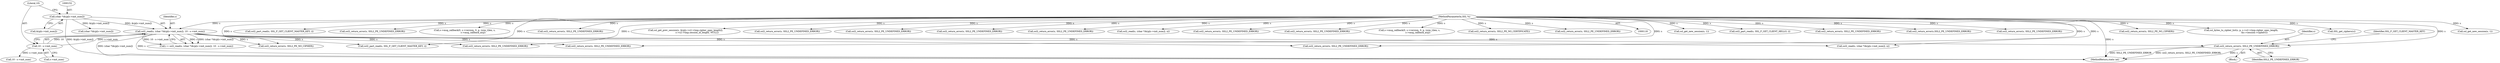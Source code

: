 digraph "0_openssl_86f8fb0e344d62454f8daf3e15236b2b59210756_0@pointer" {
"1000357" [label="(Call,ssl2_return_error(s, SSL2_PE_UNDEFINED_ERROR))"];
"1000149" [label="(Call,ssl2_read(s, (char *)&(p[s->init_num]), 10 - s->init_num))"];
"1000119" [label="(MethodParameterIn,SSL *s)"];
"1000151" [label="(Call,(char *)&(p[s->init_num]))"];
"1000159" [label="(Call,10 - s->init_num)"];
"1000197" [label="(Call,ssl2_return_error(s, SSL2_PE_UNDEFINED_ERROR))"];
"1000972" [label="(Call,ssl_get_new_session(s, 1))"];
"1000903" [label="(Call,ssl2_part_read(s, SSL_F_GET_CLIENT_HELLO, i))"];
"1000151" [label="(Call,(char *)&(p[s->init_num]))"];
"1000738" [label="(Call,ssl2_return_error(s, SSL2_PE_UNDEFINED_ERROR))"];
"1000576" [label="(Call,ssl2_return_error(s,SSL2_PE_UNDEFINED_ERROR))"];
"1000540" [label="(Call,ssl2_return_error(s, SSL2_PE_UNDEFINED_ERROR))"];
"1000270" [label="(Call,ssl2_return_error(s, SSL2_PE_UNDEFINED_ERROR))"];
"1000167" [label="(Call,10 - s->init_num)"];
"1000499" [label="(Call,ssl2_return_error(s, SSL2_PE_NO_CIPHER))"];
"1001067" [label="(Call,ssl_bytes_to_cipher_list(s, p, s->s2->tmp.cipher_spec_length,\n                                      &s->session->ciphers))"];
"1000359" [label="(Identifier,SSL2_PE_UNDEFINED_ERROR)"];
"1000219" [label="(Call,ssl2_return_error(s, SSL2_PE_NO_CIPHER))"];
"1000161" [label="(Call,s->init_num)"];
"1000119" [label="(MethodParameterIn,SSL *s)"];
"1001090" [label="(Call,SSL_get_ciphers(s))"];
"1000309" [label="(Call,ssl2_return_error(s, SSL2_PE_UNDEFINED_ERROR))"];
"1000147" [label="(Call,i = ssl2_read(s, (char *)&(p[s->init_num]), 10 - s->init_num))"];
"1000160" [label="(Literal,10)"];
"1001049" [label="(Call,ssl_get_new_session(s, 1))"];
"1000393" [label="(Call,ssl2_part_read(s, SSL_F_GET_CLIENT_MASTER_KEY, i))"];
"1001023" [label="(Call,ssl2_return_error(s, SSL2_PE_UNDEFINED_ERROR))"];
"1000153" [label="(Call,&(p[s->init_num]))"];
"1000402" [label="(Call,s->msg_callback(0, s->version, 0, p, (size_t)len, s,\n                        s->msg_callback_arg))"];
"1000159" [label="(Call,10 - s->init_num)"];
"1001229" [label="(MethodReturn,static int)"];
"1000950" [label="(Call,ssl2_return_error(s, SSL2_PE_UNDEFINED_ERROR))"];
"1000377" [label="(Call,ssl2_read(s, (char *)&(p[s->init_num]), n))"];
"1000986" [label="(Call,ssl_get_prev_session(s, &(p[s->s2->tmp.cipher_spec_length]),\n                                 s->s2->tmp.session_id_length, NULL))"];
"1000867" [label="(Call,ssl2_return_error(s, SSL2_PE_UNDEFINED_ERROR))"];
"1000149" [label="(Call,ssl2_read(s, (char *)&(p[s->init_num]), 10 - s->init_num))"];
"1000808" [label="(Call,ssl2_return_error(s, SSL2_PE_UNDEFINED_ERROR))"];
"1000976" [label="(Call,ssl2_return_error(s, SSL2_PE_UNDEFINED_ERROR))"];
"1000358" [label="(Identifier,s)"];
"1000357" [label="(Call,ssl2_return_error(s, SSL2_PE_UNDEFINED_ERROR))"];
"1000173" [label="(Call,ssl2_part_read(s, SSL_F_GET_CLIENT_MASTER_KEY, i))"];
"1000361" [label="(Identifier,SSL_F_GET_CLIENT_MASTER_KEY)"];
"1000356" [label="(Block,)"];
"1000150" [label="(Identifier,s)"];
"1000459" [label="(Call,ssl2_return_error(s, SSL2_PE_UNDEFINED_ERROR))"];
"1000887" [label="(Call,ssl2_read(s, (char *)&(p[s->init_num]), n))"];
"1000379" [label="(Call,(char *)&(p[s->init_num]))"];
"1001198" [label="(Call,ssl2_return_error(s, SSL2_PE_UNDEFINED_ERROR))"];
"1001053" [label="(Call,ssl2_return_error(s, SSL2_PE_UNDEFINED_ERROR))"];
"1000912" [label="(Call,s->msg_callback(0, s->version, 0, p, (size_t)len, s,\n                        s->msg_callback_arg))"];
"1001038" [label="(Call,ssl2_return_error(s, SSL2_PE_NO_CERTIFICATE))"];
"1000720" [label="(Call,ssl2_return_error(s, SSL2_PE_UNDEFINED_ERROR))"];
"1000357" -> "1000356"  [label="AST: "];
"1000357" -> "1000359"  [label="CFG: "];
"1000358" -> "1000357"  [label="AST: "];
"1000359" -> "1000357"  [label="AST: "];
"1000361" -> "1000357"  [label="CFG: "];
"1000357" -> "1001229"  [label="DDG: ssl2_return_error(s, SSL2_PE_UNDEFINED_ERROR)"];
"1000357" -> "1001229"  [label="DDG: s"];
"1000357" -> "1001229"  [label="DDG: SSL2_PE_UNDEFINED_ERROR"];
"1000149" -> "1000357"  [label="DDG: s"];
"1000119" -> "1000357"  [label="DDG: s"];
"1000149" -> "1000147"  [label="AST: "];
"1000149" -> "1000159"  [label="CFG: "];
"1000150" -> "1000149"  [label="AST: "];
"1000151" -> "1000149"  [label="AST: "];
"1000159" -> "1000149"  [label="AST: "];
"1000147" -> "1000149"  [label="CFG: "];
"1000149" -> "1001229"  [label="DDG: (char *)&(p[s->init_num])"];
"1000149" -> "1001229"  [label="DDG: s"];
"1000149" -> "1000147"  [label="DDG: s"];
"1000149" -> "1000147"  [label="DDG: (char *)&(p[s->init_num])"];
"1000149" -> "1000147"  [label="DDG: 10 - s->init_num"];
"1000119" -> "1000149"  [label="DDG: s"];
"1000151" -> "1000149"  [label="DDG: &(p[s->init_num])"];
"1000159" -> "1000149"  [label="DDG: 10"];
"1000159" -> "1000149"  [label="DDG: s->init_num"];
"1000149" -> "1000173"  [label="DDG: s"];
"1000149" -> "1000197"  [label="DDG: s"];
"1000149" -> "1000219"  [label="DDG: s"];
"1000149" -> "1000270"  [label="DDG: s"];
"1000149" -> "1000309"  [label="DDG: s"];
"1000149" -> "1000377"  [label="DDG: s"];
"1000119" -> "1000118"  [label="AST: "];
"1000119" -> "1001229"  [label="DDG: s"];
"1000119" -> "1000173"  [label="DDG: s"];
"1000119" -> "1000197"  [label="DDG: s"];
"1000119" -> "1000219"  [label="DDG: s"];
"1000119" -> "1000270"  [label="DDG: s"];
"1000119" -> "1000309"  [label="DDG: s"];
"1000119" -> "1000377"  [label="DDG: s"];
"1000119" -> "1000393"  [label="DDG: s"];
"1000119" -> "1000402"  [label="DDG: s"];
"1000119" -> "1000459"  [label="DDG: s"];
"1000119" -> "1000499"  [label="DDG: s"];
"1000119" -> "1000540"  [label="DDG: s"];
"1000119" -> "1000576"  [label="DDG: s"];
"1000119" -> "1000720"  [label="DDG: s"];
"1000119" -> "1000738"  [label="DDG: s"];
"1000119" -> "1000808"  [label="DDG: s"];
"1000119" -> "1000867"  [label="DDG: s"];
"1000119" -> "1000887"  [label="DDG: s"];
"1000119" -> "1000903"  [label="DDG: s"];
"1000119" -> "1000912"  [label="DDG: s"];
"1000119" -> "1000950"  [label="DDG: s"];
"1000119" -> "1000972"  [label="DDG: s"];
"1000119" -> "1000976"  [label="DDG: s"];
"1000119" -> "1000986"  [label="DDG: s"];
"1000119" -> "1001023"  [label="DDG: s"];
"1000119" -> "1001038"  [label="DDG: s"];
"1000119" -> "1001049"  [label="DDG: s"];
"1000119" -> "1001053"  [label="DDG: s"];
"1000119" -> "1001067"  [label="DDG: s"];
"1000119" -> "1001090"  [label="DDG: s"];
"1000119" -> "1001198"  [label="DDG: s"];
"1000151" -> "1000153"  [label="CFG: "];
"1000152" -> "1000151"  [label="AST: "];
"1000153" -> "1000151"  [label="AST: "];
"1000160" -> "1000151"  [label="CFG: "];
"1000151" -> "1001229"  [label="DDG: &(p[s->init_num])"];
"1000151" -> "1000379"  [label="DDG: &(p[s->init_num])"];
"1000159" -> "1000161"  [label="CFG: "];
"1000160" -> "1000159"  [label="AST: "];
"1000161" -> "1000159"  [label="AST: "];
"1000159" -> "1000167"  [label="DDG: s->init_num"];
}
